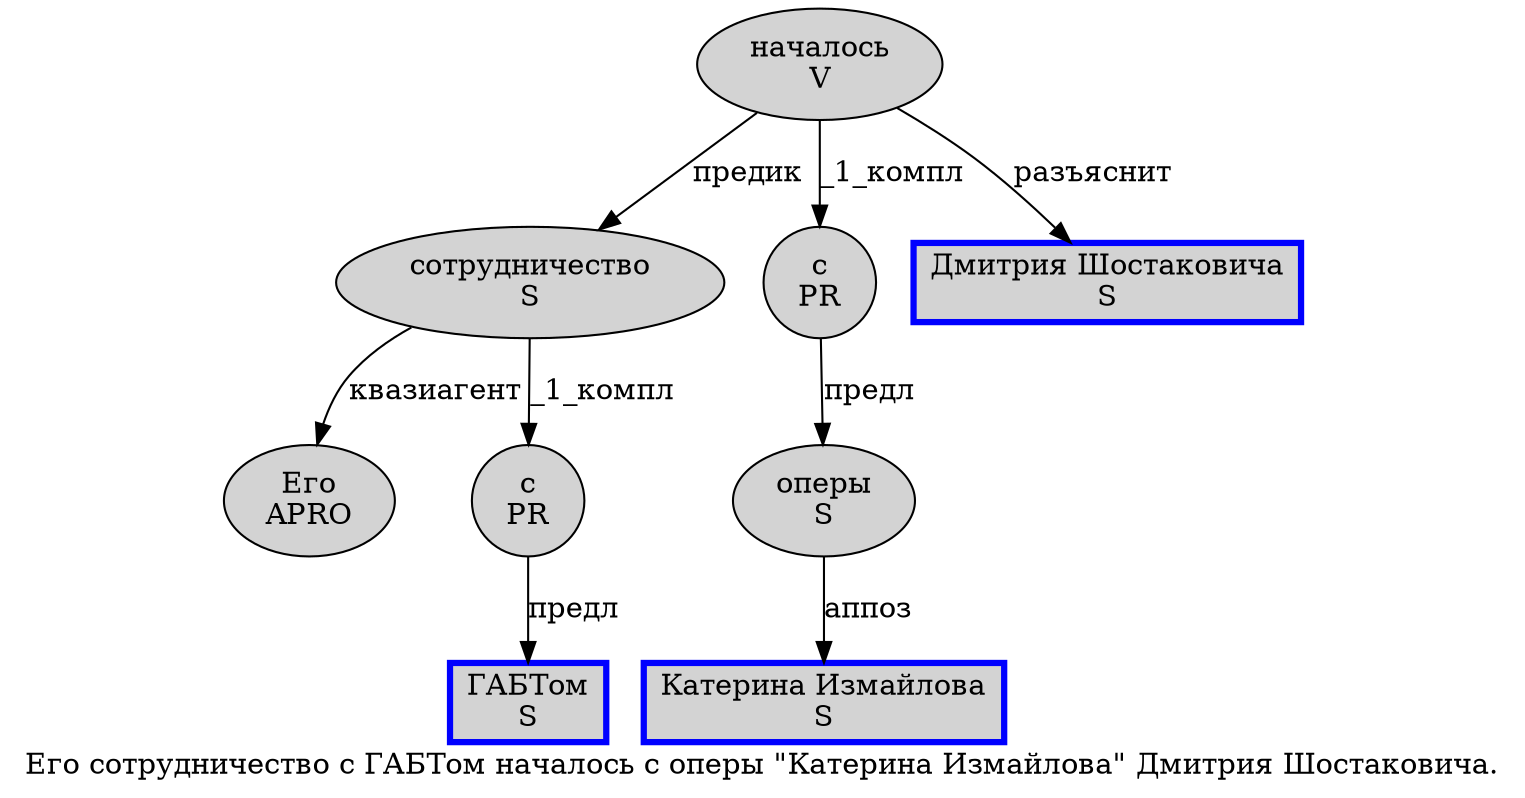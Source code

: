 digraph SENTENCE_35 {
	graph [label="Его сотрудничество с ГАБТом началось с оперы \"Катерина Измайлова\" Дмитрия Шостаковича."]
	node [style=filled]
		0 [label="Его
APRO" color="" fillcolor=lightgray penwidth=1 shape=ellipse]
		1 [label="сотрудничество
S" color="" fillcolor=lightgray penwidth=1 shape=ellipse]
		2 [label="с
PR" color="" fillcolor=lightgray penwidth=1 shape=ellipse]
		3 [label="ГАБТом
S" color=blue fillcolor=lightgray penwidth=3 shape=box]
		4 [label="началось
V" color="" fillcolor=lightgray penwidth=1 shape=ellipse]
		5 [label="с
PR" color="" fillcolor=lightgray penwidth=1 shape=ellipse]
		6 [label="оперы
S" color="" fillcolor=lightgray penwidth=1 shape=ellipse]
		8 [label="Катерина Измайлова
S" color=blue fillcolor=lightgray penwidth=3 shape=box]
		10 [label="Дмитрия Шостаковича
S" color=blue fillcolor=lightgray penwidth=3 shape=box]
			2 -> 3 [label="предл"]
			4 -> 1 [label="предик"]
			4 -> 5 [label="_1_компл"]
			4 -> 10 [label="разъяснит"]
			6 -> 8 [label="аппоз"]
			5 -> 6 [label="предл"]
			1 -> 0 [label="квазиагент"]
			1 -> 2 [label="_1_компл"]
}